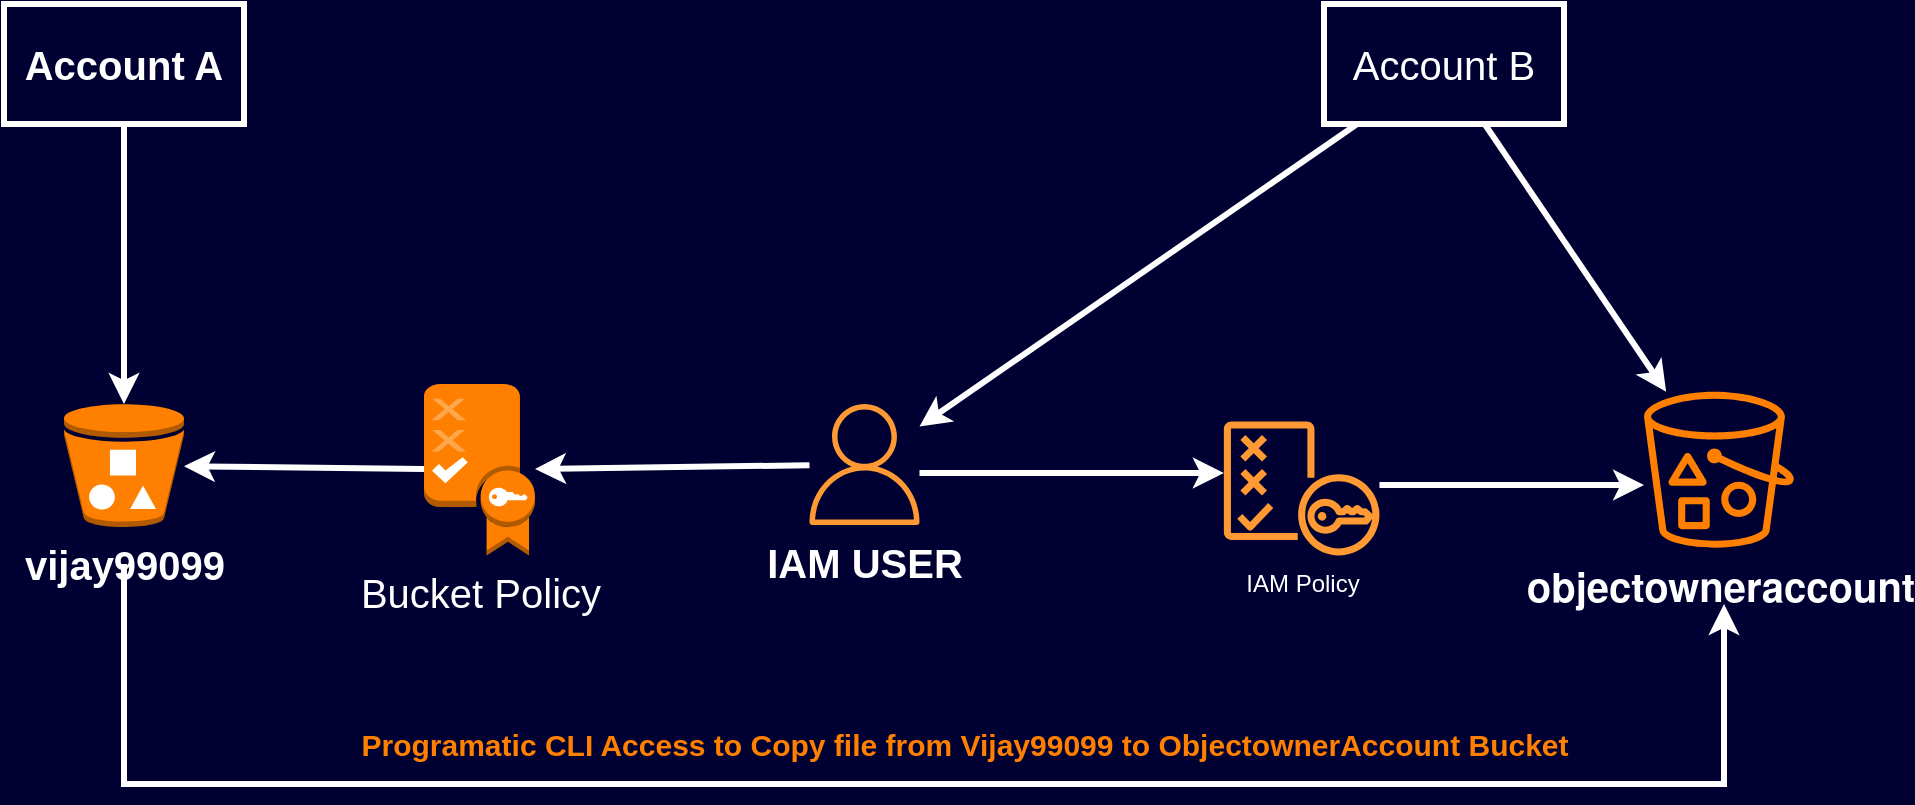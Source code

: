 <mxfile version="13.4.5" type="device"><diagram id="f9My0r7PO2Iu4Xob8Bec" name="Page-1"><mxGraphModel dx="838" dy="480" grid="1" gridSize="10" guides="1" tooltips="1" connect="1" arrows="1" fold="1" page="1" pageScale="1" pageWidth="1169" pageHeight="827" background="#000033" math="0" shadow="0"><root><mxCell id="0"/><mxCell id="1" parent="0"/><mxCell id="T547lqxdcUMmwWqJ8H_u-32" style="edgeStyle=none;rounded=0;orthogonalLoop=1;jettySize=auto;html=1;strokeColor=#FFFFFF;strokeWidth=3;" edge="1" parent="1" source="T547lqxdcUMmwWqJ8H_u-29" target="T547lqxdcUMmwWqJ8H_u-31"><mxGeometry relative="1" as="geometry"/></mxCell><mxCell id="T547lqxdcUMmwWqJ8H_u-29" value="&lt;font color=&quot;#ffffff&quot; size=&quot;1&quot;&gt;&lt;b style=&quot;font-size: 20px&quot;&gt;Account A&lt;/b&gt;&lt;/font&gt;" style="rounded=0;whiteSpace=wrap;html=1;strokeColor=#FFFFFF;strokeWidth=3;fillColor=none;" vertex="1" parent="1"><mxGeometry x="140" y="120" width="120" height="60" as="geometry"/></mxCell><mxCell id="T547lqxdcUMmwWqJ8H_u-42" style="edgeStyle=none;rounded=0;orthogonalLoop=1;jettySize=auto;html=1;strokeColor=#FFFFFF;strokeWidth=3;" edge="1" parent="1" source="T547lqxdcUMmwWqJ8H_u-30" target="T547lqxdcUMmwWqJ8H_u-37"><mxGeometry relative="1" as="geometry"/></mxCell><mxCell id="T547lqxdcUMmwWqJ8H_u-44" style="edgeStyle=none;rounded=0;orthogonalLoop=1;jettySize=auto;html=1;strokeColor=#FFFFFF;strokeWidth=3;" edge="1" parent="1" source="T547lqxdcUMmwWqJ8H_u-30" target="T547lqxdcUMmwWqJ8H_u-43"><mxGeometry relative="1" as="geometry"/></mxCell><mxCell id="T547lqxdcUMmwWqJ8H_u-30" value="&lt;font color=&quot;#ffffff&quot;&gt;&lt;span style=&quot;font-size: 20px&quot;&gt;Account B&lt;/span&gt;&lt;/font&gt;" style="rounded=0;whiteSpace=wrap;html=1;strokeColor=#FFFFFF;strokeWidth=3;fillColor=none;" vertex="1" parent="1"><mxGeometry x="800" y="120" width="120" height="60" as="geometry"/></mxCell><mxCell id="T547lqxdcUMmwWqJ8H_u-53" style="edgeStyle=elbowEdgeStyle;rounded=0;orthogonalLoop=1;jettySize=auto;elbow=vertical;html=1;strokeColor=#FFFFFF;strokeWidth=3;" edge="1" parent="1"><mxGeometry relative="1" as="geometry"><mxPoint x="1000" y="420" as="targetPoint"/><mxPoint x="200" y="400" as="sourcePoint"/><Array as="points"><mxPoint x="600" y="510"/></Array></mxGeometry></mxCell><mxCell id="T547lqxdcUMmwWqJ8H_u-57" value="&lt;font size=&quot;1&quot; color=&quot;#ff8000&quot;&gt;&lt;b style=&quot;font-size: 15px&quot;&gt;Programatic CLI Access to Copy file from Vijay99099 to ObjectownerAccount Bucket&lt;/b&gt;&lt;/font&gt;" style="edgeLabel;html=1;align=center;verticalAlign=middle;resizable=0;points=[];labelBackgroundColor=none;" vertex="1" connectable="0" parent="T547lqxdcUMmwWqJ8H_u-53"><mxGeometry x="-0.086" y="4" relative="1" as="geometry"><mxPoint x="73" y="-16" as="offset"/></mxGeometry></mxCell><mxCell id="T547lqxdcUMmwWqJ8H_u-31" value="&lt;font color=&quot;#ffffff&quot; size=&quot;1&quot;&gt;&lt;b style=&quot;font-size: 20px&quot;&gt;vijay99099&lt;/b&gt;&lt;/font&gt;" style="outlineConnect=0;dashed=0;verticalLabelPosition=bottom;verticalAlign=top;align=center;html=1;shape=mxgraph.aws3.bucket_with_objects;gradientColor=none;strokeColor=#FFFFFF;strokeWidth=3;fillColor=#FF8000;" vertex="1" parent="1"><mxGeometry x="170" y="320" width="60" height="61.5" as="geometry"/></mxCell><mxCell id="T547lqxdcUMmwWqJ8H_u-36" style="edgeStyle=none;rounded=0;orthogonalLoop=1;jettySize=auto;html=1;strokeColor=#FFFFFF;strokeWidth=3;" edge="1" parent="1" source="T547lqxdcUMmwWqJ8H_u-34" target="T547lqxdcUMmwWqJ8H_u-31"><mxGeometry relative="1" as="geometry"/></mxCell><mxCell id="T547lqxdcUMmwWqJ8H_u-34" value="&lt;font style=&quot;font-size: 20px&quot; color=&quot;#ffffff&quot;&gt;Bucket Policy&lt;/font&gt;" style="outlineConnect=0;dashed=0;verticalLabelPosition=bottom;verticalAlign=top;align=center;html=1;shape=mxgraph.aws3.policy;gradientColor=none;strokeColor=#FFFFFF;strokeWidth=3;fillColor=#FF8000;" vertex="1" parent="1"><mxGeometry x="350" y="310" width="55.5" height="85.75" as="geometry"/></mxCell><mxCell id="T547lqxdcUMmwWqJ8H_u-40" style="edgeStyle=none;rounded=0;orthogonalLoop=1;jettySize=auto;html=1;strokeColor=#FFFFFF;strokeWidth=3;" edge="1" parent="1" source="T547lqxdcUMmwWqJ8H_u-37" target="T547lqxdcUMmwWqJ8H_u-34"><mxGeometry relative="1" as="geometry"/></mxCell><mxCell id="T547lqxdcUMmwWqJ8H_u-50" style="edgeStyle=elbowEdgeStyle;rounded=0;orthogonalLoop=1;jettySize=auto;elbow=vertical;html=1;strokeColor=#FFFFFF;strokeWidth=3;" edge="1" parent="1" source="T547lqxdcUMmwWqJ8H_u-37" target="T547lqxdcUMmwWqJ8H_u-47"><mxGeometry relative="1" as="geometry"/></mxCell><mxCell id="T547lqxdcUMmwWqJ8H_u-37" value="&lt;b&gt;&lt;font style=&quot;font-size: 20px&quot; color=&quot;#ffffff&quot;&gt;IAM USER&lt;/font&gt;&lt;/b&gt;" style="outlineConnect=0;fontColor=#232F3E;gradientColor=none;strokeColor=none;dashed=0;verticalLabelPosition=bottom;verticalAlign=top;align=center;html=1;fontSize=12;fontStyle=0;aspect=fixed;pointerEvents=1;shape=mxgraph.aws4.user;fillColor=#FF9933;" vertex="1" parent="1"><mxGeometry x="540" y="320" width="60.5" height="60.5" as="geometry"/></mxCell><mxCell id="T547lqxdcUMmwWqJ8H_u-43" value="&lt;span style=&quot;font-family: &amp;#34;helvetica neue&amp;#34; , &amp;#34;roboto&amp;#34; , &amp;#34;arial&amp;#34; , sans-serif&quot;&gt;&lt;font color=&quot;#ffffff&quot; size=&quot;1&quot;&gt;&lt;b style=&quot;font-size: 20px&quot;&gt;objectowneraccount&lt;/b&gt;&lt;/font&gt;&lt;/span&gt;" style="outlineConnect=0;fontColor=#232F3E;gradientColor=none;strokeColor=none;dashed=0;verticalLabelPosition=bottom;verticalAlign=top;align=center;html=1;fontSize=12;fontStyle=0;aspect=fixed;pointerEvents=1;shape=mxgraph.aws4.bucket_with_objects;fillColor=#FF8000;" vertex="1" parent="1"><mxGeometry x="960" y="313.88" width="75" height="78" as="geometry"/></mxCell><mxCell id="T547lqxdcUMmwWqJ8H_u-52" style="edgeStyle=elbowEdgeStyle;rounded=0;orthogonalLoop=1;jettySize=auto;elbow=vertical;html=1;strokeColor=#FFFFFF;strokeWidth=3;" edge="1" parent="1" source="T547lqxdcUMmwWqJ8H_u-47" target="T547lqxdcUMmwWqJ8H_u-43"><mxGeometry relative="1" as="geometry"/></mxCell><mxCell id="T547lqxdcUMmwWqJ8H_u-47" value="&lt;font color=&quot;#ffffff&quot;&gt;IAM Policy&lt;/font&gt;" style="outlineConnect=0;fontColor=#232F3E;gradientColor=none;strokeColor=none;dashed=0;verticalLabelPosition=bottom;verticalAlign=top;align=center;html=1;fontSize=12;fontStyle=0;aspect=fixed;pointerEvents=1;shape=mxgraph.aws4.policy;fillColor=#FF9933;" vertex="1" parent="1"><mxGeometry x="749.83" y="328.75" width="78" height="67" as="geometry"/></mxCell></root></mxGraphModel></diagram></mxfile>